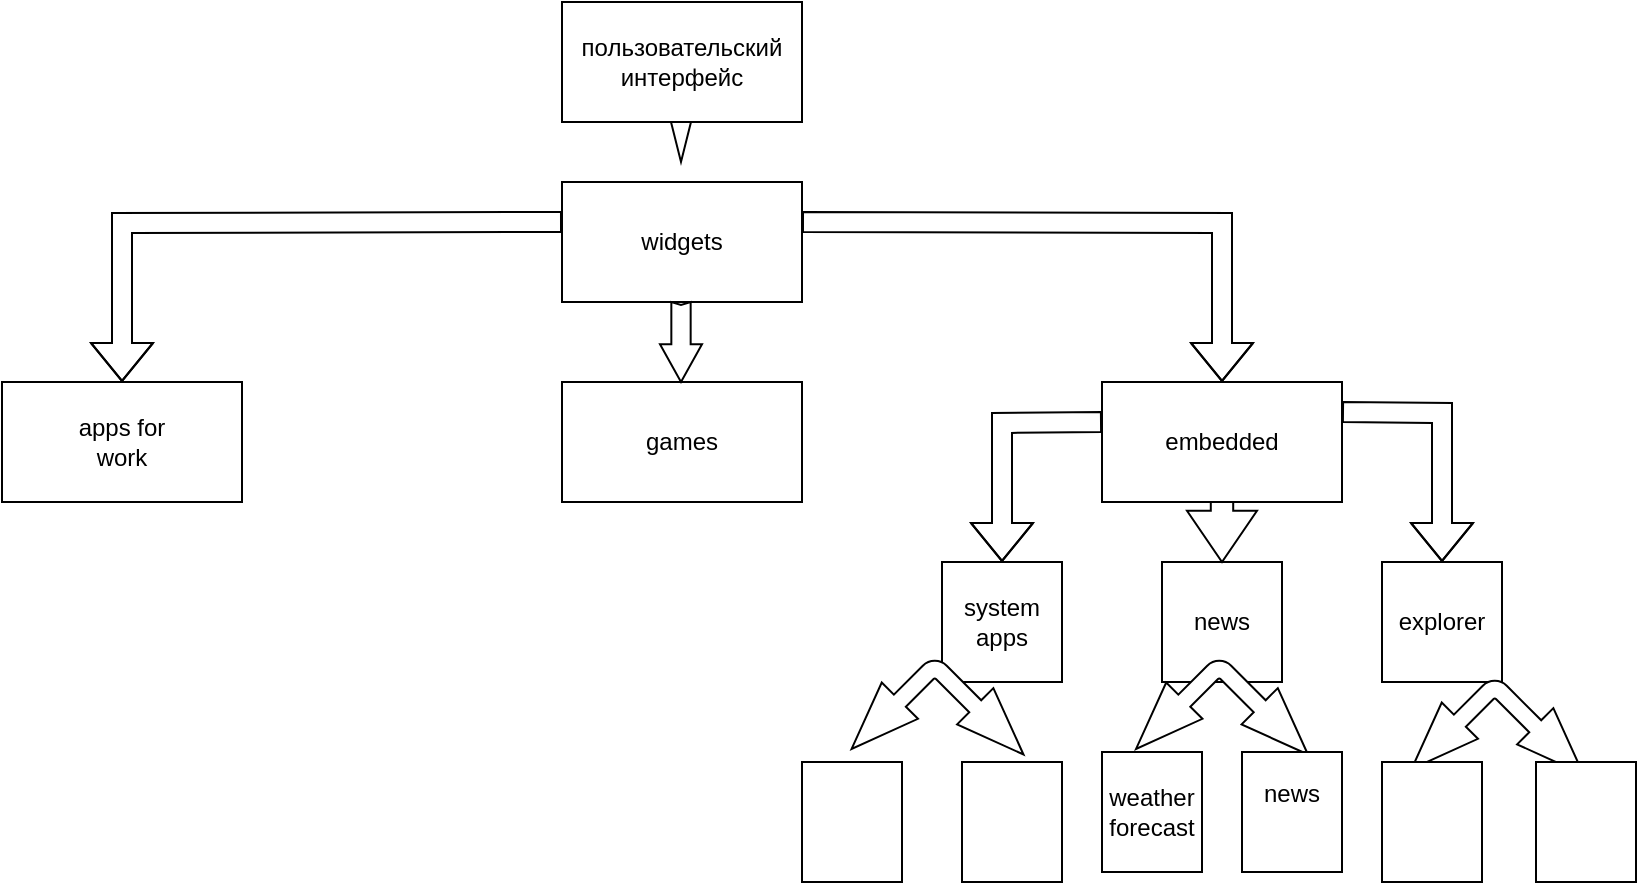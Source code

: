 <mxfile version="15.4.3" type="github">
  <diagram id="hV5nrhPVNMLSN2SdXfnI" name="Page-1">
    <mxGraphModel dx="716" dy="337" grid="1" gridSize="10" guides="1" tooltips="1" connect="1" arrows="1" fold="1" page="1" pageScale="1" pageWidth="827" pageHeight="1169" math="0" shadow="0">
      <root>
        <mxCell id="0" />
        <mxCell id="1" parent="0" />
        <mxCell id="RNcqzkn02mb_PASCYRnu-1" value="" style="rounded=0;whiteSpace=wrap;html=1;strokeColor=#000000;" parent="1" vertex="1">
          <mxGeometry x="340" y="10" width="120" height="60" as="geometry" />
        </mxCell>
        <mxCell id="RNcqzkn02mb_PASCYRnu-2" value="пользовательский&lt;br&gt;интерфейс" style="text;html=1;strokeColor=none;fillColor=none;align=center;verticalAlign=middle;whiteSpace=wrap;rounded=0;" parent="1" vertex="1">
          <mxGeometry x="370" y="25" width="60" height="30" as="geometry" />
        </mxCell>
        <mxCell id="RNcqzkn02mb_PASCYRnu-3" value="" style="rounded=0;whiteSpace=wrap;html=1;strokeColor=#000000;" parent="1" vertex="1">
          <mxGeometry x="340" y="100" width="120" height="60" as="geometry" />
        </mxCell>
        <mxCell id="RNcqzkn02mb_PASCYRnu-5" value="widgets" style="text;html=1;strokeColor=none;fillColor=none;align=center;verticalAlign=middle;whiteSpace=wrap;rounded=0;" parent="1" vertex="1">
          <mxGeometry x="370" y="115" width="60" height="30" as="geometry" />
        </mxCell>
        <mxCell id="RNcqzkn02mb_PASCYRnu-6" value="" style="rounded=0;whiteSpace=wrap;html=1;strokeColor=#000000;" parent="1" vertex="1">
          <mxGeometry x="60" y="200" width="120" height="60" as="geometry" />
        </mxCell>
        <mxCell id="RNcqzkn02mb_PASCYRnu-7" value="" style="rounded=0;whiteSpace=wrap;html=1;strokeColor=#000000;" parent="1" vertex="1">
          <mxGeometry x="340" y="200" width="120" height="60" as="geometry" />
        </mxCell>
        <mxCell id="RNcqzkn02mb_PASCYRnu-8" value="" style="rounded=0;whiteSpace=wrap;html=1;strokeColor=#000000;" parent="1" vertex="1">
          <mxGeometry x="610" y="200" width="120" height="60" as="geometry" />
        </mxCell>
        <mxCell id="RNcqzkn02mb_PASCYRnu-9" value="apps for work" style="text;html=1;strokeColor=none;fillColor=none;align=center;verticalAlign=middle;whiteSpace=wrap;rounded=0;" parent="1" vertex="1">
          <mxGeometry x="90" y="215" width="60" height="30" as="geometry" />
        </mxCell>
        <mxCell id="hAVcg_jXKsXOxKNlVRBH-1" value="games" style="text;html=1;strokeColor=none;fillColor=none;align=center;verticalAlign=middle;whiteSpace=wrap;rounded=0;" vertex="1" parent="1">
          <mxGeometry x="370" y="215" width="60" height="30" as="geometry" />
        </mxCell>
        <mxCell id="hAVcg_jXKsXOxKNlVRBH-4" value="embedded" style="text;html=1;strokeColor=none;fillColor=none;align=center;verticalAlign=middle;whiteSpace=wrap;rounded=0;" vertex="1" parent="1">
          <mxGeometry x="640" y="215" width="60" height="30" as="geometry" />
        </mxCell>
        <mxCell id="hAVcg_jXKsXOxKNlVRBH-7" value="" style="html=1;shadow=0;dashed=0;align=center;verticalAlign=middle;shape=mxgraph.arrows2.arrow;dy=0.6;dx=40;direction=south;notch=0;strokeColor=#000000;" vertex="1" parent="1">
          <mxGeometry x="394.5" y="70" width="10" height="20" as="geometry" />
        </mxCell>
        <mxCell id="hAVcg_jXKsXOxKNlVRBH-8" value="" style="shape=flexArrow;endArrow=classic;html=1;rounded=0;edgeStyle=orthogonalEdgeStyle;entryX=0.5;entryY=0;entryDx=0;entryDy=0;" edge="1" parent="1" target="RNcqzkn02mb_PASCYRnu-8">
          <mxGeometry width="50" height="50" relative="1" as="geometry">
            <mxPoint x="460" y="120" as="sourcePoint" />
            <mxPoint x="670" y="200" as="targetPoint" />
          </mxGeometry>
        </mxCell>
        <mxCell id="hAVcg_jXKsXOxKNlVRBH-9" value="" style="shape=flexArrow;endArrow=classic;html=1;rounded=0;edgeStyle=orthogonalEdgeStyle;entryX=0.5;entryY=0;entryDx=0;entryDy=0;" edge="1" parent="1" target="RNcqzkn02mb_PASCYRnu-6">
          <mxGeometry width="50" height="50" relative="1" as="geometry">
            <mxPoint x="340" y="120" as="sourcePoint" />
            <mxPoint x="150" y="190" as="targetPoint" />
          </mxGeometry>
        </mxCell>
        <mxCell id="hAVcg_jXKsXOxKNlVRBH-10" value="" style="html=1;shadow=0;dashed=0;align=center;verticalAlign=middle;shape=mxgraph.arrows2.arrow;dy=0.54;dx=18.86;direction=south;notch=1.48;strokeColor=#000000;" vertex="1" parent="1">
          <mxGeometry x="389" y="160" width="21" height="40" as="geometry" />
        </mxCell>
        <mxCell id="hAVcg_jXKsXOxKNlVRBH-11" value="" style="rounded=0;whiteSpace=wrap;html=1;strokeColor=#000000;" vertex="1" parent="1">
          <mxGeometry x="530" y="290" width="60" height="60" as="geometry" />
        </mxCell>
        <mxCell id="hAVcg_jXKsXOxKNlVRBH-12" value="" style="rounded=0;whiteSpace=wrap;html=1;strokeColor=#000000;" vertex="1" parent="1">
          <mxGeometry x="640" y="290" width="60" height="60" as="geometry" />
        </mxCell>
        <mxCell id="hAVcg_jXKsXOxKNlVRBH-13" value="" style="rounded=0;whiteSpace=wrap;html=1;strokeColor=#000000;" vertex="1" parent="1">
          <mxGeometry x="750" y="290" width="60" height="60" as="geometry" />
        </mxCell>
        <mxCell id="hAVcg_jXKsXOxKNlVRBH-14" value="system apps" style="text;html=1;strokeColor=none;fillColor=none;align=center;verticalAlign=middle;whiteSpace=wrap;rounded=0;" vertex="1" parent="1">
          <mxGeometry x="530" y="305" width="60" height="30" as="geometry" />
        </mxCell>
        <mxCell id="hAVcg_jXKsXOxKNlVRBH-15" value="news" style="text;html=1;strokeColor=none;fillColor=none;align=center;verticalAlign=middle;whiteSpace=wrap;rounded=0;" vertex="1" parent="1">
          <mxGeometry x="640" y="305" width="60" height="30" as="geometry" />
        </mxCell>
        <mxCell id="hAVcg_jXKsXOxKNlVRBH-16" value="explorer" style="text;html=1;strokeColor=none;fillColor=none;align=center;verticalAlign=middle;whiteSpace=wrap;rounded=0;" vertex="1" parent="1">
          <mxGeometry x="750" y="305" width="60" height="30" as="geometry" />
        </mxCell>
        <mxCell id="hAVcg_jXKsXOxKNlVRBH-17" value="" style="shape=flexArrow;endArrow=classic;html=1;rounded=0;edgeStyle=orthogonalEdgeStyle;entryX=0.5;entryY=0;entryDx=0;entryDy=0;" edge="1" parent="1" target="hAVcg_jXKsXOxKNlVRBH-13">
          <mxGeometry width="50" height="50" relative="1" as="geometry">
            <mxPoint x="730" y="215" as="sourcePoint" />
            <mxPoint x="850" y="295" as="targetPoint" />
          </mxGeometry>
        </mxCell>
        <mxCell id="hAVcg_jXKsXOxKNlVRBH-18" value="" style="shape=flexArrow;endArrow=classic;html=1;rounded=0;edgeStyle=orthogonalEdgeStyle;entryX=0.5;entryY=0;entryDx=0;entryDy=0;" edge="1" parent="1" target="hAVcg_jXKsXOxKNlVRBH-11">
          <mxGeometry width="50" height="50" relative="1" as="geometry">
            <mxPoint x="610" y="220" as="sourcePoint" />
            <mxPoint x="550" y="290" as="targetPoint" />
          </mxGeometry>
        </mxCell>
        <mxCell id="hAVcg_jXKsXOxKNlVRBH-19" value="" style="html=1;shadow=0;dashed=0;align=center;verticalAlign=middle;shape=mxgraph.arrows2.arrow;dy=0.68;dx=25.62;direction=south;notch=0;strokeColor=#000000;" vertex="1" parent="1">
          <mxGeometry x="652.5" y="260" width="35" height="30" as="geometry" />
        </mxCell>
        <mxCell id="hAVcg_jXKsXOxKNlVRBH-20" value="" style="rounded=0;whiteSpace=wrap;html=1;strokeColor=#000000;" vertex="1" parent="1">
          <mxGeometry x="610" y="385" width="50" height="60" as="geometry" />
        </mxCell>
        <mxCell id="hAVcg_jXKsXOxKNlVRBH-27" value="" style="html=1;shadow=0;dashed=0;align=center;verticalAlign=middle;shape=mxgraph.arrows2.bendDoubleArrow;dy=4.23;dx=34.12;arrowHead=25.62;rounded=1;strokeColor=#000000;rotation=45;" vertex="1" parent="1">
          <mxGeometry x="632.23" y="340" width="75.55" height="71.61" as="geometry" />
        </mxCell>
        <mxCell id="hAVcg_jXKsXOxKNlVRBH-28" value="" style="html=1;shadow=0;dashed=0;align=center;verticalAlign=middle;shape=mxgraph.arrows2.bendDoubleArrow;dy=4.23;dx=34.12;arrowHead=25.62;rounded=1;strokeColor=#000000;rotation=45;" vertex="1" parent="1">
          <mxGeometry x="770" y="350" width="75.55" height="71.61" as="geometry" />
        </mxCell>
        <mxCell id="hAVcg_jXKsXOxKNlVRBH-30" value="" style="html=1;shadow=0;dashed=0;align=center;verticalAlign=middle;shape=mxgraph.arrows2.bendDoubleArrow;dy=4.23;dx=34.12;arrowHead=25.62;rounded=1;strokeColor=#000000;rotation=45;" vertex="1" parent="1">
          <mxGeometry x="490" y="340" width="75.55" height="71.61" as="geometry" />
        </mxCell>
        <mxCell id="hAVcg_jXKsXOxKNlVRBH-31" value="weather&lt;br&gt;forecast" style="text;html=1;strokeColor=none;fillColor=none;align=center;verticalAlign=middle;whiteSpace=wrap;rounded=0;" vertex="1" parent="1">
          <mxGeometry x="610" y="400" width="50" height="30" as="geometry" />
        </mxCell>
        <mxCell id="hAVcg_jXKsXOxKNlVRBH-32" value="" style="rounded=0;whiteSpace=wrap;html=1;strokeColor=#000000;" vertex="1" parent="1">
          <mxGeometry x="680" y="385" width="50" height="60" as="geometry" />
        </mxCell>
        <mxCell id="hAVcg_jXKsXOxKNlVRBH-33" value="" style="rounded=0;whiteSpace=wrap;html=1;strokeColor=#000000;" vertex="1" parent="1">
          <mxGeometry x="750" y="390" width="50" height="60" as="geometry" />
        </mxCell>
        <mxCell id="hAVcg_jXKsXOxKNlVRBH-34" value="" style="rounded=0;whiteSpace=wrap;html=1;strokeColor=#000000;" vertex="1" parent="1">
          <mxGeometry x="827" y="390" width="50" height="60" as="geometry" />
        </mxCell>
        <mxCell id="hAVcg_jXKsXOxKNlVRBH-35" value="" style="rounded=0;whiteSpace=wrap;html=1;strokeColor=#000000;fontStyle=1" vertex="1" parent="1">
          <mxGeometry x="540" y="390" width="50" height="60" as="geometry" />
        </mxCell>
        <mxCell id="hAVcg_jXKsXOxKNlVRBH-36" value="" style="rounded=0;whiteSpace=wrap;html=1;strokeColor=#000000;" vertex="1" parent="1">
          <mxGeometry x="460" y="390" width="50" height="60" as="geometry" />
        </mxCell>
        <mxCell id="hAVcg_jXKsXOxKNlVRBH-38" value="news" style="text;html=1;strokeColor=none;fillColor=none;align=center;verticalAlign=middle;whiteSpace=wrap;rounded=0;" vertex="1" parent="1">
          <mxGeometry x="680" y="391" width="50" height="30" as="geometry" />
        </mxCell>
      </root>
    </mxGraphModel>
  </diagram>
</mxfile>
